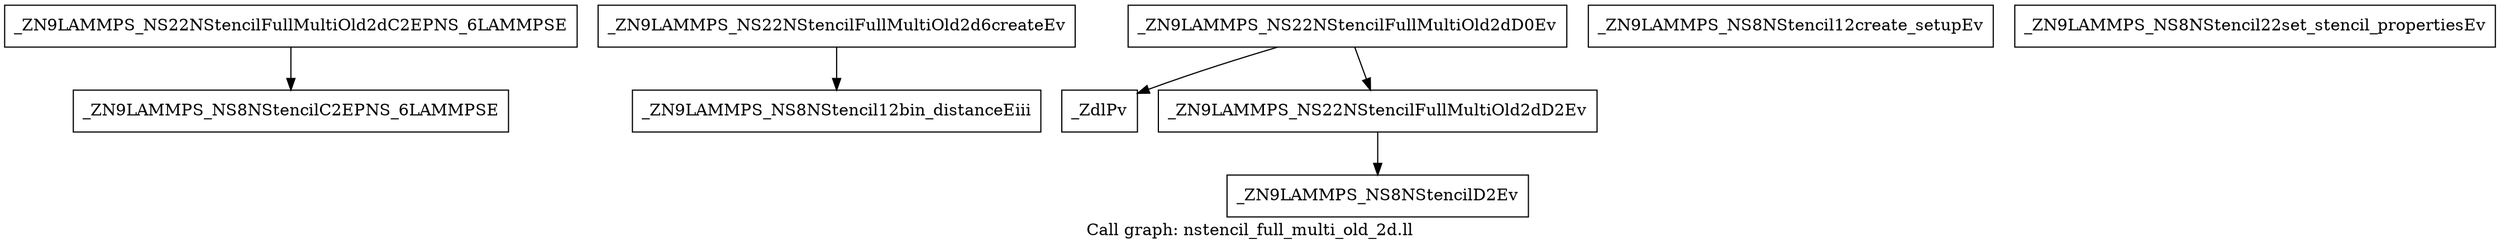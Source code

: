 digraph "Call graph: nstencil_full_multi_old_2d.ll" {
	label="Call graph: nstencil_full_multi_old_2d.ll";

	Node0x560f87daf920 [shape=record,label="{_ZN9LAMMPS_NS22NStencilFullMultiOld2dC2EPNS_6LAMMPSE}"];
	Node0x560f87daf920 -> Node0x560f87daf9a0;
	Node0x560f87daf9a0 [shape=record,label="{_ZN9LAMMPS_NS8NStencilC2EPNS_6LAMMPSE}"];
	Node0x560f87dc8360 [shape=record,label="{_ZN9LAMMPS_NS22NStencilFullMultiOld2d6createEv}"];
	Node0x560f87dc8360 -> Node0x560f87dc83e0;
	Node0x560f87dc87f0 [shape=record,label="{_ZdlPv}"];
	Node0x560f87dc83e0 [shape=record,label="{_ZN9LAMMPS_NS8NStencil12bin_distanceEiii}"];
	Node0x560f87dc84c0 [shape=record,label="{_ZN9LAMMPS_NS22NStencilFullMultiOld2dD2Ev}"];
	Node0x560f87dc84c0 -> Node0x560f87dc8690;
	Node0x560f87dc8740 [shape=record,label="{_ZN9LAMMPS_NS22NStencilFullMultiOld2dD0Ev}"];
	Node0x560f87dc8740 -> Node0x560f87dc84c0;
	Node0x560f87dc8740 -> Node0x560f87dc87f0;
	Node0x560f87dc8870 [shape=record,label="{_ZN9LAMMPS_NS8NStencil12create_setupEv}"];
	Node0x560f87dc88f0 [shape=record,label="{_ZN9LAMMPS_NS8NStencil22set_stencil_propertiesEv}"];
	Node0x560f87dc8690 [shape=record,label="{_ZN9LAMMPS_NS8NStencilD2Ev}"];
}
